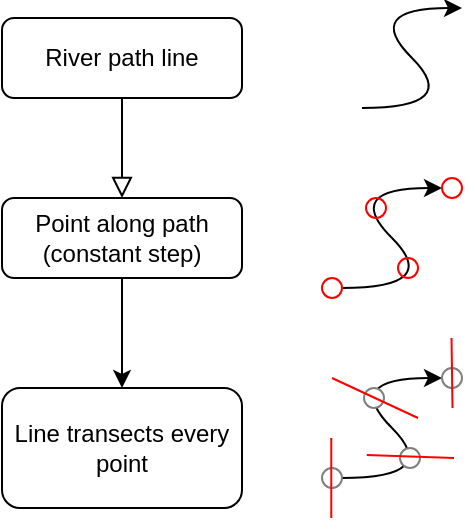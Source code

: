 <mxfile version="23.1.5" type="device">
  <diagram id="C5RBs43oDa-KdzZeNtuy" name="Page-1">
    <mxGraphModel dx="636" dy="449" grid="1" gridSize="10" guides="1" tooltips="1" connect="1" arrows="1" fold="1" page="1" pageScale="1" pageWidth="413" pageHeight="291" math="0" shadow="0">
      <root>
        <mxCell id="WIyWlLk6GJQsqaUBKTNV-0" />
        <mxCell id="WIyWlLk6GJQsqaUBKTNV-1" parent="WIyWlLk6GJQsqaUBKTNV-0" />
        <mxCell id="WIyWlLk6GJQsqaUBKTNV-2" value="" style="rounded=0;html=1;jettySize=auto;orthogonalLoop=1;fontSize=11;endArrow=block;endFill=0;endSize=8;strokeWidth=1;shadow=0;labelBackgroundColor=none;edgeStyle=orthogonalEdgeStyle;" parent="WIyWlLk6GJQsqaUBKTNV-1" source="WIyWlLk6GJQsqaUBKTNV-3" edge="1">
          <mxGeometry relative="1" as="geometry">
            <mxPoint x="142" y="116" as="targetPoint" />
          </mxGeometry>
        </mxCell>
        <mxCell id="WIyWlLk6GJQsqaUBKTNV-3" value="River path line" style="rounded=1;whiteSpace=wrap;html=1;fontSize=12;glass=0;strokeWidth=1;shadow=0;" parent="WIyWlLk6GJQsqaUBKTNV-1" vertex="1">
          <mxGeometry x="82" y="26" width="120" height="40" as="geometry" />
        </mxCell>
        <mxCell id="fCpWRSTJHVSK4sW-MZha-2" value="" style="edgeStyle=orthogonalEdgeStyle;rounded=0;orthogonalLoop=1;jettySize=auto;html=1;" edge="1" parent="WIyWlLk6GJQsqaUBKTNV-1" source="fCpWRSTJHVSK4sW-MZha-0" target="fCpWRSTJHVSK4sW-MZha-1">
          <mxGeometry relative="1" as="geometry" />
        </mxCell>
        <mxCell id="fCpWRSTJHVSK4sW-MZha-0" value="Point along path&lt;br&gt;(constant step)" style="rounded=1;whiteSpace=wrap;html=1;fontSize=12;glass=0;strokeWidth=1;shadow=0;" vertex="1" parent="WIyWlLk6GJQsqaUBKTNV-1">
          <mxGeometry x="82" y="116" width="120" height="40" as="geometry" />
        </mxCell>
        <mxCell id="fCpWRSTJHVSK4sW-MZha-1" value="Line transects every point" style="whiteSpace=wrap;html=1;rounded=1;glass=0;strokeWidth=1;shadow=0;" vertex="1" parent="WIyWlLk6GJQsqaUBKTNV-1">
          <mxGeometry x="82" y="211" width="120" height="60" as="geometry" />
        </mxCell>
        <mxCell id="fCpWRSTJHVSK4sW-MZha-3" value="" style="curved=1;endArrow=classic;html=1;rounded=0;" edge="1" parent="WIyWlLk6GJQsqaUBKTNV-1">
          <mxGeometry width="50" height="50" relative="1" as="geometry">
            <mxPoint x="262" y="71" as="sourcePoint" />
            <mxPoint x="312" y="21" as="targetPoint" />
            <Array as="points">
              <mxPoint x="312" y="71" />
              <mxPoint x="262" y="21" />
            </Array>
          </mxGeometry>
        </mxCell>
        <mxCell id="fCpWRSTJHVSK4sW-MZha-4" value="" style="curved=1;endArrow=classic;html=1;rounded=0;" edge="1" parent="WIyWlLk6GJQsqaUBKTNV-1">
          <mxGeometry width="50" height="50" relative="1" as="geometry">
            <mxPoint x="252" y="161" as="sourcePoint" />
            <mxPoint x="302" y="111" as="targetPoint" />
            <Array as="points">
              <mxPoint x="302" y="161" />
              <mxPoint x="252" y="111" />
            </Array>
          </mxGeometry>
        </mxCell>
        <mxCell id="fCpWRSTJHVSK4sW-MZha-6" value="" style="ellipse;whiteSpace=wrap;html=1;aspect=fixed;fillColor=none;strokeColor=#FF0000;shadow=0;" vertex="1" parent="WIyWlLk6GJQsqaUBKTNV-1">
          <mxGeometry x="242" y="156" width="10" height="10" as="geometry" />
        </mxCell>
        <mxCell id="fCpWRSTJHVSK4sW-MZha-7" value="" style="ellipse;whiteSpace=wrap;html=1;aspect=fixed;fillColor=none;strokeColor=#FF0000;shadow=0;" vertex="1" parent="WIyWlLk6GJQsqaUBKTNV-1">
          <mxGeometry x="280" y="146" width="10" height="10" as="geometry" />
        </mxCell>
        <mxCell id="fCpWRSTJHVSK4sW-MZha-8" value="" style="ellipse;whiteSpace=wrap;html=1;aspect=fixed;fillColor=none;strokeColor=#FF0000;shadow=0;" vertex="1" parent="WIyWlLk6GJQsqaUBKTNV-1">
          <mxGeometry x="264" y="116" width="10" height="10" as="geometry" />
        </mxCell>
        <mxCell id="fCpWRSTJHVSK4sW-MZha-9" value="" style="ellipse;whiteSpace=wrap;html=1;aspect=fixed;fillColor=none;strokeColor=#FF0000;shadow=0;" vertex="1" parent="WIyWlLk6GJQsqaUBKTNV-1">
          <mxGeometry x="302" y="106" width="10" height="10" as="geometry" />
        </mxCell>
        <mxCell id="fCpWRSTJHVSK4sW-MZha-10" value="" style="curved=1;endArrow=classic;html=1;rounded=0;" edge="1" parent="WIyWlLk6GJQsqaUBKTNV-1">
          <mxGeometry width="50" height="50" relative="1" as="geometry">
            <mxPoint x="252" y="256" as="sourcePoint" />
            <mxPoint x="302" y="206" as="targetPoint" />
            <Array as="points">
              <mxPoint x="302" y="256" />
              <mxPoint x="252" y="206" />
            </Array>
          </mxGeometry>
        </mxCell>
        <mxCell id="fCpWRSTJHVSK4sW-MZha-11" value="" style="ellipse;whiteSpace=wrap;html=1;aspect=fixed;strokeColor=#808080;" vertex="1" parent="WIyWlLk6GJQsqaUBKTNV-1">
          <mxGeometry x="242" y="251" width="10" height="10" as="geometry" />
        </mxCell>
        <mxCell id="fCpWRSTJHVSK4sW-MZha-12" value="" style="ellipse;whiteSpace=wrap;html=1;aspect=fixed;strokeColor=#808080;" vertex="1" parent="WIyWlLk6GJQsqaUBKTNV-1">
          <mxGeometry x="281" y="241" width="10" height="10" as="geometry" />
        </mxCell>
        <mxCell id="fCpWRSTJHVSK4sW-MZha-13" value="" style="ellipse;whiteSpace=wrap;html=1;aspect=fixed;strokeColor=#808080;" vertex="1" parent="WIyWlLk6GJQsqaUBKTNV-1">
          <mxGeometry x="263" y="211" width="10" height="10" as="geometry" />
        </mxCell>
        <mxCell id="fCpWRSTJHVSK4sW-MZha-14" value="" style="ellipse;whiteSpace=wrap;html=1;aspect=fixed;strokeColor=#808080;" vertex="1" parent="WIyWlLk6GJQsqaUBKTNV-1">
          <mxGeometry x="302" y="201" width="10" height="10" as="geometry" />
        </mxCell>
        <mxCell id="fCpWRSTJHVSK4sW-MZha-15" value="" style="endArrow=none;html=1;rounded=0;strokeColor=#FF0000;" edge="1" parent="WIyWlLk6GJQsqaUBKTNV-1">
          <mxGeometry width="50" height="50" relative="1" as="geometry">
            <mxPoint x="246.64" y="236" as="sourcePoint" />
            <mxPoint x="246.64" y="276" as="targetPoint" />
          </mxGeometry>
        </mxCell>
        <mxCell id="fCpWRSTJHVSK4sW-MZha-16" value="" style="endArrow=none;html=1;rounded=0;strokeColor=#FF0000;" edge="1" parent="WIyWlLk6GJQsqaUBKTNV-1">
          <mxGeometry width="50" height="50" relative="1" as="geometry">
            <mxPoint x="264.39" y="244.5" as="sourcePoint" />
            <mxPoint x="308" y="246" as="targetPoint" />
          </mxGeometry>
        </mxCell>
        <mxCell id="fCpWRSTJHVSK4sW-MZha-17" value="" style="endArrow=none;html=1;rounded=0;strokeColor=#FF0000;entryX=1;entryY=0.5;entryDx=0;entryDy=0;" edge="1" parent="WIyWlLk6GJQsqaUBKTNV-1">
          <mxGeometry width="50" height="50" relative="1" as="geometry">
            <mxPoint x="247" y="206" as="sourcePoint" />
            <mxPoint x="290.0" y="226" as="targetPoint" />
          </mxGeometry>
        </mxCell>
        <mxCell id="fCpWRSTJHVSK4sW-MZha-18" value="" style="endArrow=none;html=1;rounded=0;strokeColor=#FF0000;entryX=1;entryY=0.5;entryDx=0;entryDy=0;" edge="1" parent="WIyWlLk6GJQsqaUBKTNV-1">
          <mxGeometry width="50" height="50" relative="1" as="geometry">
            <mxPoint x="306.75" y="186" as="sourcePoint" />
            <mxPoint x="307.25" y="221" as="targetPoint" />
          </mxGeometry>
        </mxCell>
      </root>
    </mxGraphModel>
  </diagram>
</mxfile>
